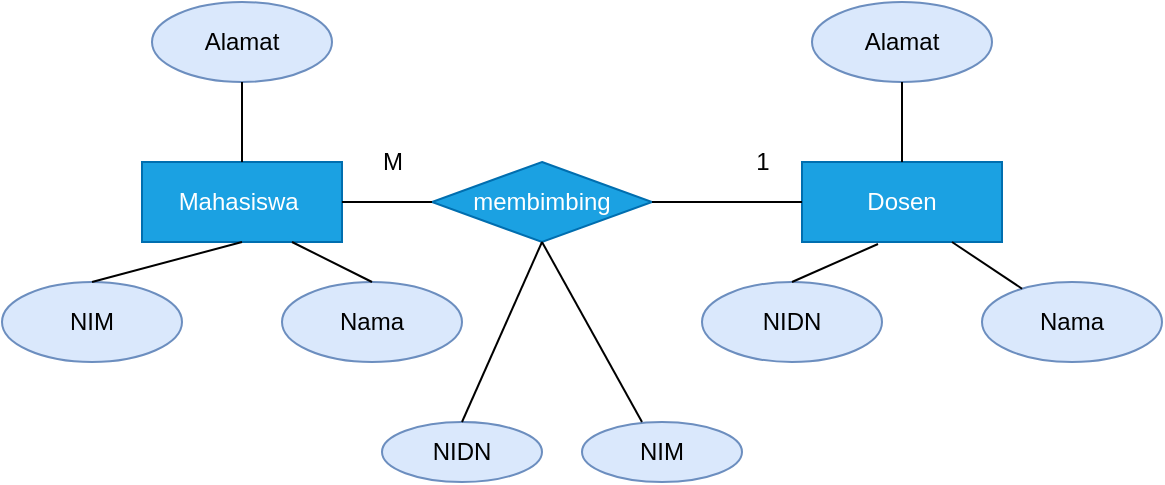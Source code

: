 <mxfile version="14.4.3" type="device"><diagram id="GSdKsfZXTvRBx_O2q6vk" name="Page-1"><mxGraphModel dx="852" dy="494" grid="1" gridSize="10" guides="1" tooltips="1" connect="1" arrows="1" fold="1" page="1" pageScale="1" pageWidth="850" pageHeight="1100" math="0" shadow="0"><root><mxCell id="0"/><mxCell id="1" parent="0"/><mxCell id="MWmU_WVCxlrhyX3JHkLv-1" value="Mahasiswa&amp;nbsp;" style="rounded=0;whiteSpace=wrap;html=1;fillColor=#1ba1e2;strokeColor=#006EAF;fontColor=#ffffff;" parent="1" vertex="1"><mxGeometry x="150" y="460" width="100" height="40" as="geometry"/></mxCell><mxCell id="MWmU_WVCxlrhyX3JHkLv-2" value="Dosen" style="rounded=0;whiteSpace=wrap;html=1;fillColor=#1ba1e2;strokeColor=#006EAF;fontColor=#ffffff;" parent="1" vertex="1"><mxGeometry x="480" y="460" width="100" height="40" as="geometry"/></mxCell><mxCell id="MWmU_WVCxlrhyX3JHkLv-3" value="membimbing" style="rhombus;whiteSpace=wrap;html=1;fillColor=#1ba1e2;strokeColor=#006EAF;fontColor=#ffffff;" parent="1" vertex="1"><mxGeometry x="295" y="460" width="110" height="40" as="geometry"/></mxCell><mxCell id="MWmU_WVCxlrhyX3JHkLv-4" value="NIM" style="ellipse;whiteSpace=wrap;html=1;fillColor=#dae8fc;strokeColor=#6c8ebf;" parent="1" vertex="1"><mxGeometry x="80" y="520" width="90" height="40" as="geometry"/></mxCell><mxCell id="MWmU_WVCxlrhyX3JHkLv-5" value="Nama" style="ellipse;whiteSpace=wrap;html=1;fillColor=#dae8fc;strokeColor=#6c8ebf;" parent="1" vertex="1"><mxGeometry x="220" y="520" width="90" height="40" as="geometry"/></mxCell><mxCell id="MWmU_WVCxlrhyX3JHkLv-6" value="NIDN" style="ellipse;whiteSpace=wrap;html=1;fillColor=#dae8fc;strokeColor=#6c8ebf;" parent="1" vertex="1"><mxGeometry x="430" y="520" width="90" height="40" as="geometry"/></mxCell><mxCell id="MWmU_WVCxlrhyX3JHkLv-7" value="Nama" style="ellipse;whiteSpace=wrap;html=1;fillColor=#dae8fc;strokeColor=#6c8ebf;" parent="1" vertex="1"><mxGeometry x="570" y="520" width="90" height="40" as="geometry"/></mxCell><mxCell id="MWmU_WVCxlrhyX3JHkLv-8" value="" style="endArrow=none;html=1;entryX=0;entryY=0.5;entryDx=0;entryDy=0;exitX=1;exitY=0.5;exitDx=0;exitDy=0;" parent="1" source="MWmU_WVCxlrhyX3JHkLv-1" target="MWmU_WVCxlrhyX3JHkLv-3" edge="1"><mxGeometry width="50" height="50" relative="1" as="geometry"><mxPoint x="350" y="400" as="sourcePoint"/><mxPoint x="400" y="350" as="targetPoint"/></mxGeometry></mxCell><mxCell id="MWmU_WVCxlrhyX3JHkLv-9" value="" style="endArrow=none;html=1;exitX=0;exitY=0.5;exitDx=0;exitDy=0;entryX=1;entryY=0.5;entryDx=0;entryDy=0;" parent="1" source="MWmU_WVCxlrhyX3JHkLv-2" target="MWmU_WVCxlrhyX3JHkLv-3" edge="1"><mxGeometry width="50" height="50" relative="1" as="geometry"><mxPoint x="250" y="340" as="sourcePoint"/><mxPoint x="414" y="330" as="targetPoint"/></mxGeometry></mxCell><mxCell id="MWmU_WVCxlrhyX3JHkLv-10" value="" style="endArrow=none;html=1;entryX=0.5;entryY=1;entryDx=0;entryDy=0;exitX=0.5;exitY=0;exitDx=0;exitDy=0;" parent="1" source="MWmU_WVCxlrhyX3JHkLv-4" target="MWmU_WVCxlrhyX3JHkLv-1" edge="1"><mxGeometry width="50" height="50" relative="1" as="geometry"><mxPoint x="350" y="400" as="sourcePoint"/><mxPoint x="400" y="350" as="targetPoint"/></mxGeometry></mxCell><mxCell id="MWmU_WVCxlrhyX3JHkLv-11" value="" style="endArrow=none;html=1;entryX=0.75;entryY=1;entryDx=0;entryDy=0;exitX=0.5;exitY=0;exitDx=0;exitDy=0;" parent="1" source="MWmU_WVCxlrhyX3JHkLv-5" target="MWmU_WVCxlrhyX3JHkLv-1" edge="1"><mxGeometry width="50" height="50" relative="1" as="geometry"><mxPoint x="350" y="400" as="sourcePoint"/><mxPoint x="400" y="350" as="targetPoint"/></mxGeometry></mxCell><mxCell id="MWmU_WVCxlrhyX3JHkLv-12" value="" style="endArrow=none;html=1;entryX=0.38;entryY=1.025;entryDx=0;entryDy=0;entryPerimeter=0;exitX=0.5;exitY=0;exitDx=0;exitDy=0;" parent="1" source="MWmU_WVCxlrhyX3JHkLv-6" target="MWmU_WVCxlrhyX3JHkLv-2" edge="1"><mxGeometry width="50" height="50" relative="1" as="geometry"><mxPoint x="350" y="400" as="sourcePoint"/><mxPoint x="400" y="350" as="targetPoint"/></mxGeometry></mxCell><mxCell id="MWmU_WVCxlrhyX3JHkLv-13" value="" style="endArrow=none;html=1;entryX=0.75;entryY=1;entryDx=0;entryDy=0;" parent="1" source="MWmU_WVCxlrhyX3JHkLv-7" target="MWmU_WVCxlrhyX3JHkLv-2" edge="1"><mxGeometry width="50" height="50" relative="1" as="geometry"><mxPoint x="350" y="400" as="sourcePoint"/><mxPoint x="400" y="350" as="targetPoint"/></mxGeometry></mxCell><mxCell id="MWmU_WVCxlrhyX3JHkLv-18" value="Alamat" style="ellipse;whiteSpace=wrap;html=1;fillColor=#dae8fc;strokeColor=#6c8ebf;" parent="1" vertex="1"><mxGeometry x="155" y="380" width="90" height="40" as="geometry"/></mxCell><mxCell id="MWmU_WVCxlrhyX3JHkLv-19" value="Alamat" style="ellipse;whiteSpace=wrap;html=1;fillColor=#dae8fc;strokeColor=#6c8ebf;" parent="1" vertex="1"><mxGeometry x="485" y="380" width="90" height="40" as="geometry"/></mxCell><mxCell id="MWmU_WVCxlrhyX3JHkLv-22" value="" style="endArrow=none;html=1;entryX=0.5;entryY=0;entryDx=0;entryDy=0;exitX=0.5;exitY=1;exitDx=0;exitDy=0;" parent="1" source="MWmU_WVCxlrhyX3JHkLv-18" target="MWmU_WVCxlrhyX3JHkLv-1" edge="1"><mxGeometry width="50" height="50" relative="1" as="geometry"><mxPoint x="350" y="500" as="sourcePoint"/><mxPoint x="400" y="450" as="targetPoint"/></mxGeometry></mxCell><mxCell id="MWmU_WVCxlrhyX3JHkLv-23" value="" style="endArrow=none;html=1;entryX=0.5;entryY=0;entryDx=0;entryDy=0;" parent="1" source="MWmU_WVCxlrhyX3JHkLv-19" target="MWmU_WVCxlrhyX3JHkLv-2" edge="1"><mxGeometry width="50" height="50" relative="1" as="geometry"><mxPoint x="350" y="500" as="sourcePoint"/><mxPoint x="400" y="450" as="targetPoint"/></mxGeometry></mxCell><mxCell id="6SogI_m1H4cs-NKjccu9-1" value="NIDN" style="ellipse;whiteSpace=wrap;html=1;fillColor=#dae8fc;strokeColor=#6c8ebf;" parent="1" vertex="1"><mxGeometry x="270" y="590" width="80" height="30" as="geometry"/></mxCell><mxCell id="6SogI_m1H4cs-NKjccu9-2" value="NIM" style="ellipse;whiteSpace=wrap;html=1;fillColor=#dae8fc;strokeColor=#6c8ebf;" parent="1" vertex="1"><mxGeometry x="370" y="590" width="80" height="30" as="geometry"/></mxCell><mxCell id="6SogI_m1H4cs-NKjccu9-3" value="" style="endArrow=none;html=1;entryX=0.5;entryY=1;entryDx=0;entryDy=0;" parent="1" target="MWmU_WVCxlrhyX3JHkLv-3" edge="1"><mxGeometry width="50" height="50" relative="1" as="geometry"><mxPoint x="400" y="590" as="sourcePoint"/><mxPoint x="450" y="540" as="targetPoint"/></mxGeometry></mxCell><mxCell id="6SogI_m1H4cs-NKjccu9-4" value="" style="endArrow=none;html=1;exitX=0.5;exitY=0;exitDx=0;exitDy=0;" parent="1" source="6SogI_m1H4cs-NKjccu9-1" edge="1"><mxGeometry width="50" height="50" relative="1" as="geometry"><mxPoint x="400" y="590" as="sourcePoint"/><mxPoint x="350" y="500" as="targetPoint"/></mxGeometry></mxCell><mxCell id="mvJb2n-OvhM9B4HioCFT-1" value="M" style="text;html=1;align=center;verticalAlign=middle;resizable=0;points=[];autosize=1;" vertex="1" parent="1"><mxGeometry x="260" y="450" width="30" height="20" as="geometry"/></mxCell><mxCell id="mvJb2n-OvhM9B4HioCFT-2" value="1" style="text;html=1;align=center;verticalAlign=middle;resizable=0;points=[];autosize=1;" vertex="1" parent="1"><mxGeometry x="450" y="450" width="20" height="20" as="geometry"/></mxCell></root></mxGraphModel></diagram></mxfile>